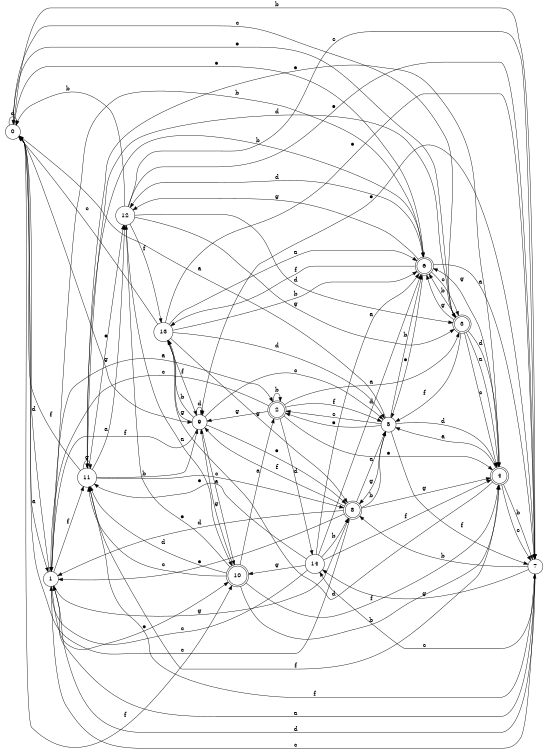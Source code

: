 digraph n12_6 {
__start0 [label="" shape="none"];

rankdir=LR;
size="8,5";

s0 [style="filled", color="black", fillcolor="white" shape="circle", label="0"];
s1 [style="filled", color="black", fillcolor="white" shape="circle", label="1"];
s2 [style="rounded,filled", color="black", fillcolor="white" shape="doublecircle", label="2"];
s3 [style="rounded,filled", color="black", fillcolor="white" shape="doublecircle", label="3"];
s4 [style="rounded,filled", color="black", fillcolor="white" shape="doublecircle", label="4"];
s5 [style="filled", color="black", fillcolor="white" shape="circle", label="5"];
s6 [style="rounded,filled", color="black", fillcolor="white" shape="doublecircle", label="6"];
s7 [style="filled", color="black", fillcolor="white" shape="circle", label="7"];
s8 [style="rounded,filled", color="black", fillcolor="white" shape="doublecircle", label="8"];
s9 [style="filled", color="black", fillcolor="white" shape="circle", label="9"];
s10 [style="rounded,filled", color="black", fillcolor="white" shape="doublecircle", label="10"];
s11 [style="filled", color="black", fillcolor="white" shape="circle", label="11"];
s12 [style="filled", color="black", fillcolor="white" shape="circle", label="12"];
s13 [style="filled", color="black", fillcolor="white" shape="circle", label="13"];
s14 [style="filled", color="black", fillcolor="white" shape="circle", label="14"];
s0 -> s1 [label="a"];
s0 -> s7 [label="b"];
s0 -> s3 [label="c"];
s0 -> s0 [label="d"];
s0 -> s6 [label="e"];
s0 -> s10 [label="f"];
s0 -> s9 [label="g"];
s1 -> s2 [label="a"];
s1 -> s6 [label="b"];
s1 -> s7 [label="c"];
s1 -> s0 [label="d"];
s1 -> s10 [label="e"];
s1 -> s11 [label="f"];
s1 -> s8 [label="g"];
s2 -> s3 [label="a"];
s2 -> s2 [label="b"];
s2 -> s1 [label="c"];
s2 -> s14 [label="d"];
s2 -> s4 [label="e"];
s2 -> s5 [label="f"];
s2 -> s9 [label="g"];
s3 -> s4 [label="a"];
s3 -> s6 [label="b"];
s3 -> s4 [label="c"];
s3 -> s4 [label="d"];
s3 -> s0 [label="e"];
s3 -> s5 [label="f"];
s3 -> s6 [label="g"];
s4 -> s5 [label="a"];
s4 -> s7 [label="b"];
s4 -> s7 [label="c"];
s4 -> s13 [label="d"];
s4 -> s11 [label="e"];
s4 -> s11 [label="f"];
s4 -> s6 [label="g"];
s5 -> s0 [label="a"];
s5 -> s6 [label="b"];
s5 -> s2 [label="c"];
s5 -> s4 [label="d"];
s5 -> s2 [label="e"];
s5 -> s7 [label="f"];
s5 -> s8 [label="g"];
s6 -> s7 [label="a"];
s6 -> s11 [label="b"];
s6 -> s3 [label="c"];
s6 -> s12 [label="d"];
s6 -> s5 [label="e"];
s6 -> s13 [label="f"];
s6 -> s12 [label="g"];
s7 -> s1 [label="a"];
s7 -> s8 [label="b"];
s7 -> s14 [label="c"];
s7 -> s1 [label="d"];
s7 -> s9 [label="e"];
s7 -> s11 [label="f"];
s7 -> s14 [label="g"];
s8 -> s5 [label="a"];
s8 -> s5 [label="b"];
s8 -> s0 [label="c"];
s8 -> s1 [label="d"];
s8 -> s1 [label="e"];
s8 -> s9 [label="f"];
s8 -> s4 [label="g"];
s9 -> s10 [label="a"];
s9 -> s13 [label="b"];
s9 -> s5 [label="c"];
s9 -> s9 [label="d"];
s9 -> s8 [label="e"];
s9 -> s1 [label="f"];
s9 -> s13 [label="g"];
s10 -> s2 [label="a"];
s10 -> s4 [label="b"];
s10 -> s11 [label="c"];
s10 -> s11 [label="d"];
s10 -> s12 [label="e"];
s10 -> s4 [label="f"];
s10 -> s9 [label="g"];
s11 -> s12 [label="a"];
s11 -> s9 [label="b"];
s11 -> s8 [label="c"];
s11 -> s3 [label="d"];
s11 -> s12 [label="e"];
s11 -> s0 [label="f"];
s11 -> s11 [label="g"];
s12 -> s10 [label="a"];
s12 -> s0 [label="b"];
s12 -> s7 [label="c"];
s12 -> s3 [label="d"];
s12 -> s7 [label="e"];
s12 -> s13 [label="f"];
s12 -> s3 [label="g"];
s13 -> s6 [label="a"];
s13 -> s6 [label="b"];
s13 -> s0 [label="c"];
s13 -> s5 [label="d"];
s13 -> s7 [label="e"];
s13 -> s9 [label="f"];
s13 -> s8 [label="g"];
s14 -> s6 [label="a"];
s14 -> s8 [label="b"];
s14 -> s1 [label="c"];
s14 -> s6 [label="d"];
s14 -> s11 [label="e"];
s14 -> s4 [label="f"];
s14 -> s10 [label="g"];

}